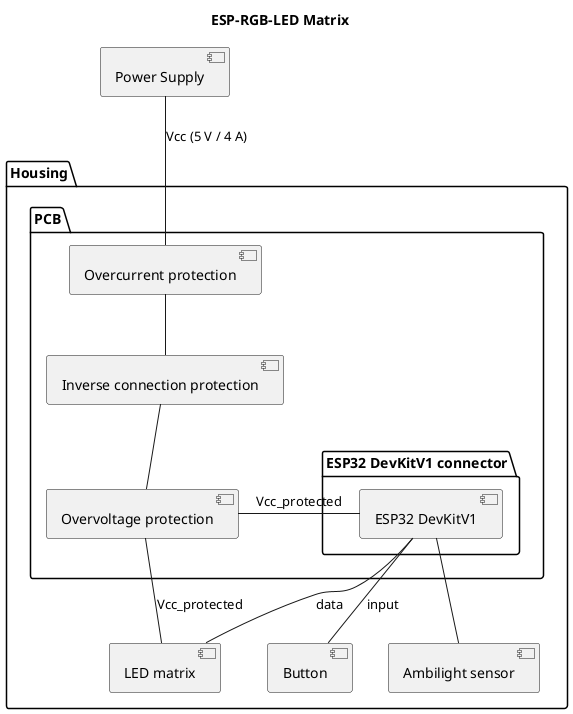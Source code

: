 @startuml

title ESP-RGB-LED Matrix

component "Power Supply" as powerSupply

package "Housing" {

    package "PCB" as pcb {
        component "Overcurrent protection" as ocp
        component "Inverse connection protection" as icp
        component "Overvoltage protection" as ovp
        
        package "ESP32 DevKitV1 connector" {
        
            component "ESP32 DevKitV1" as esp32s
        }
    }
    
    component "LED matrix" as ledMatrix
    component "Button" as button
    component "Ambilight sensor" as ambilightSensor
}

powerSupply -- ocp: Vcc (5 V / 4 A)
ocp -- icp
icp -- ovp
ovp -r- esp32s: Vcc_protected
ovp -- ledMatrix: Vcc_protected

esp32s -- ledMatrix: data
esp32s -- button: input
esp32s -- ambilightSensor

@enduml